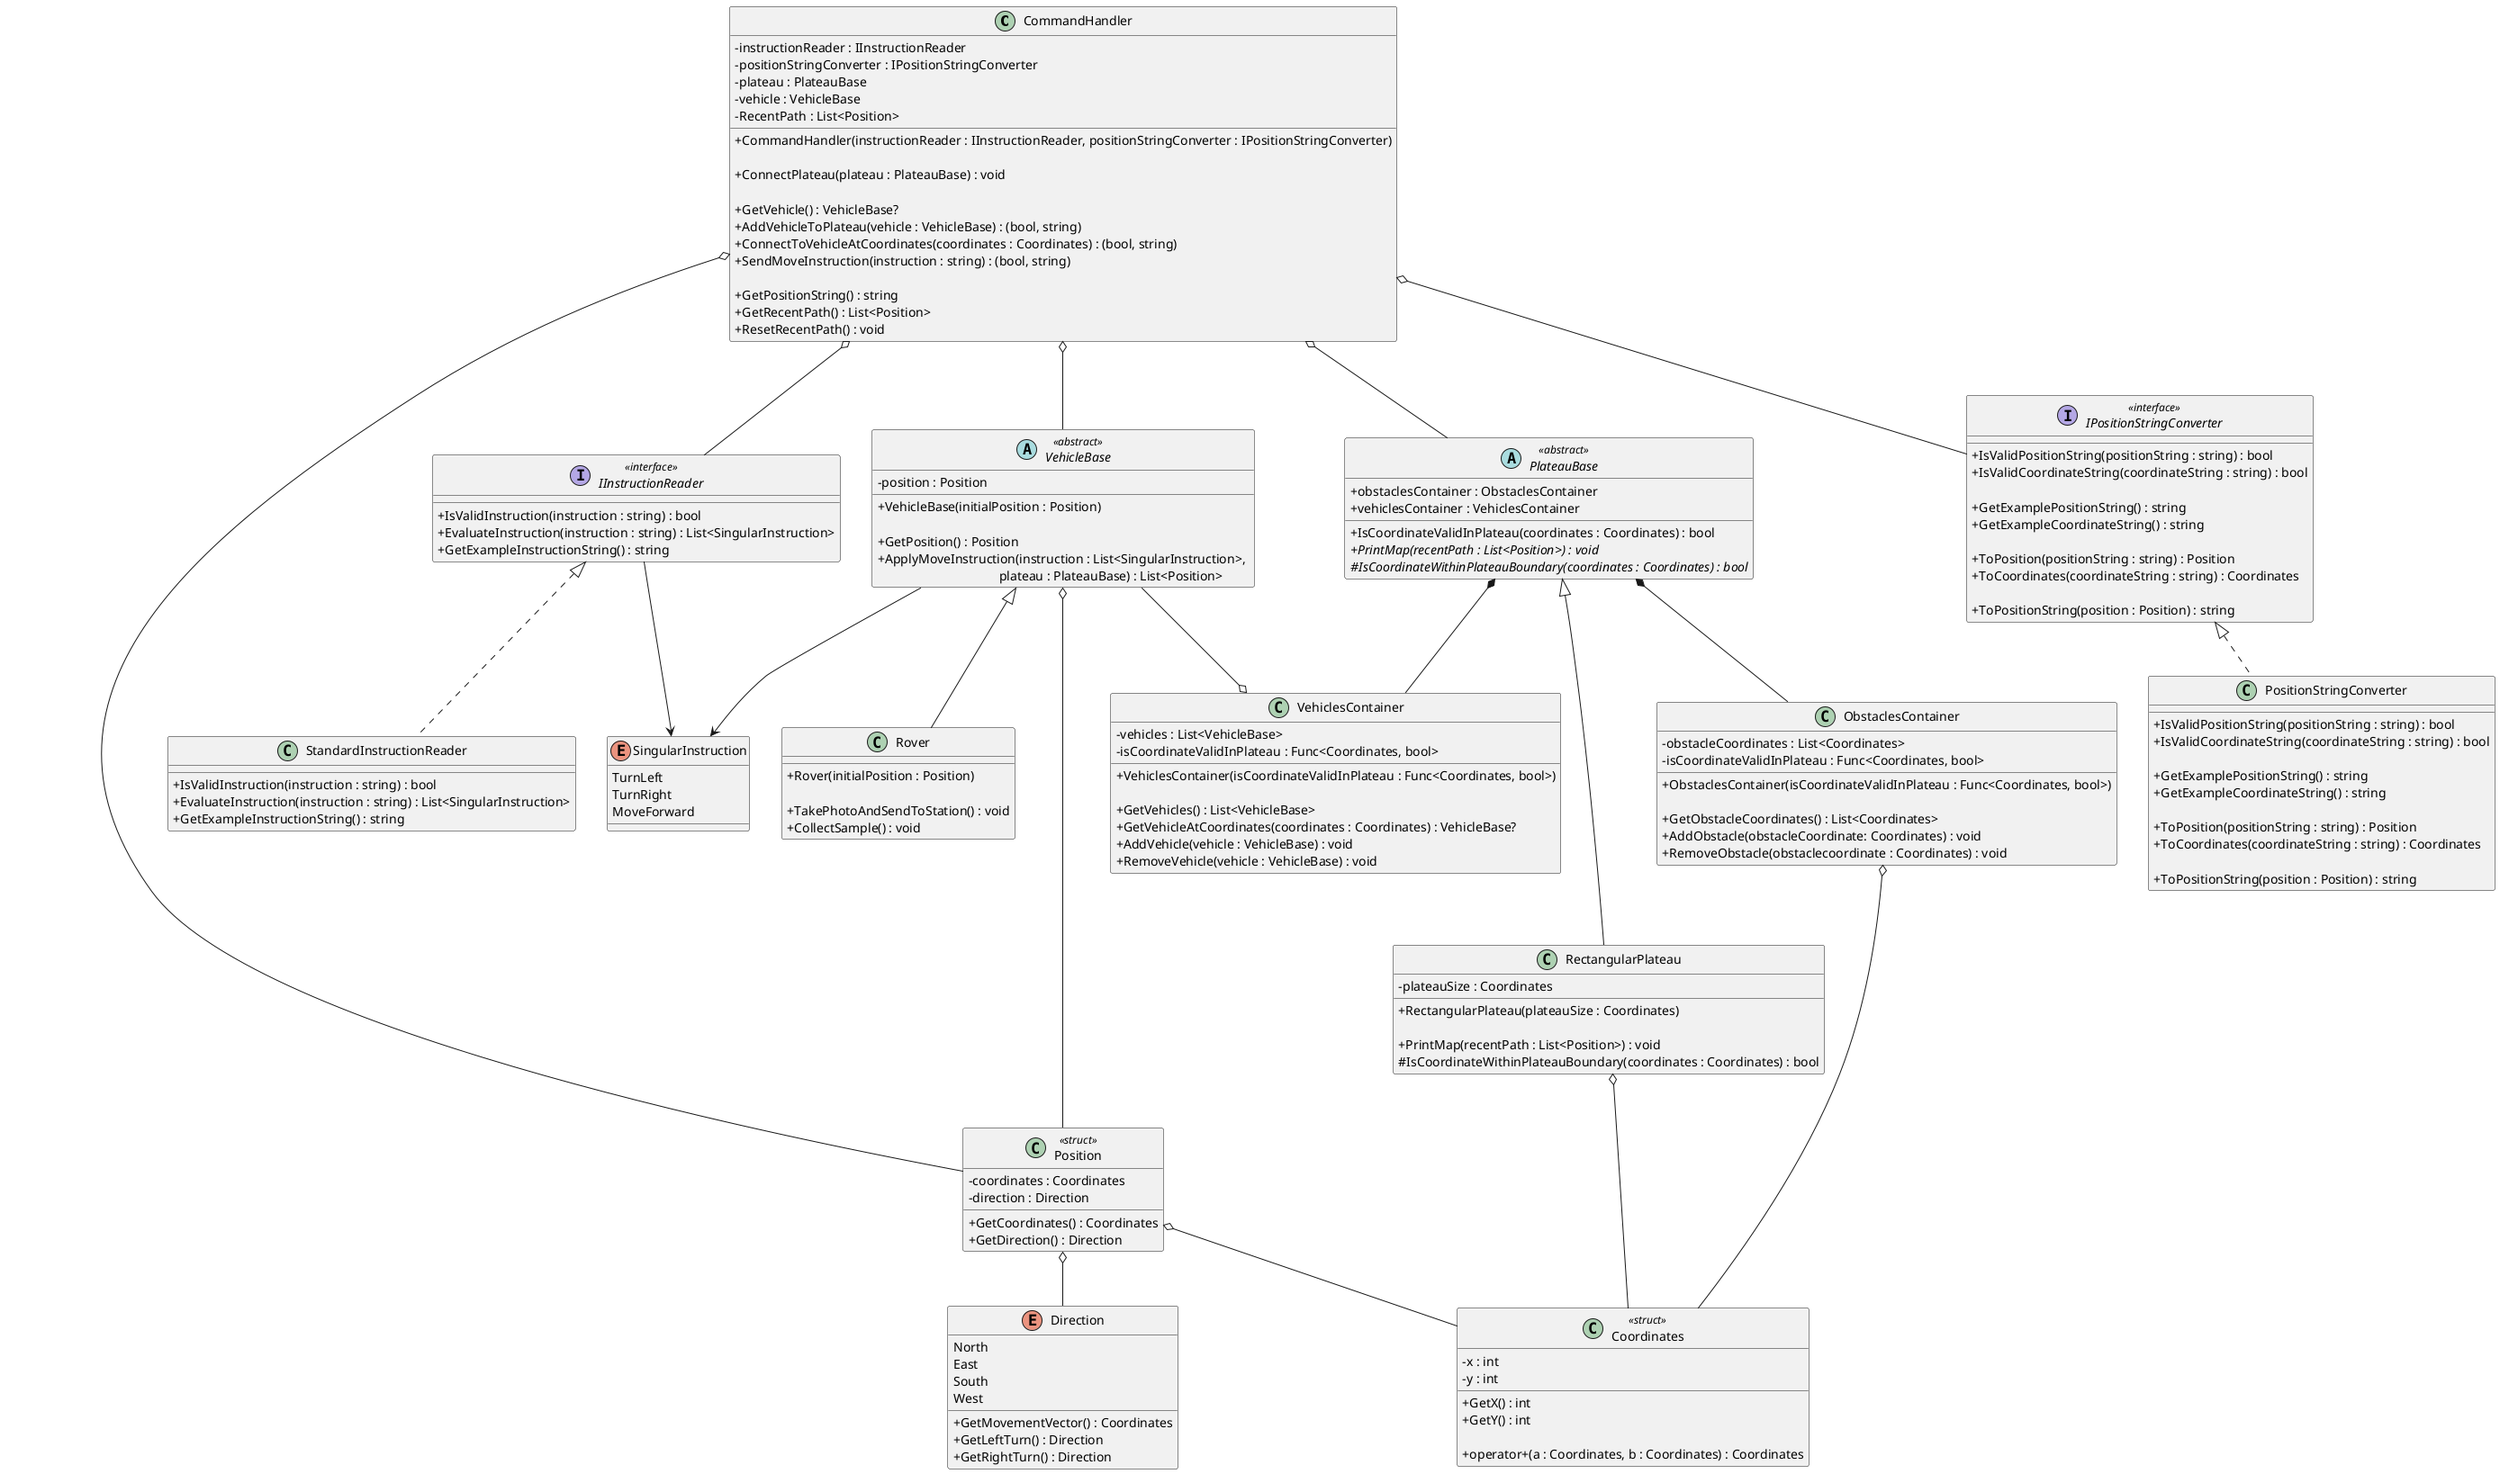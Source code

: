 @startuml "Mars Rover Challenge"
skinparam classAttributeIconSize 0

class CommandHandler
{
  - instructionReader : IInstructionReader
  - positionStringConverter : IPositionStringConverter
  - plateau : PlateauBase
  - vehicle : VehicleBase
  - RecentPath : List<Position>

  + CommandHandler(instructionReader : IInstructionReader, positionStringConverter : IPositionStringConverter)
  
  + ConnectPlateau(plateau : PlateauBase) : void

  + GetVehicle() : VehicleBase?
  + AddVehicleToPlateau(vehicle : VehicleBase) : (bool, string)
  + ConnectToVehicleAtCoordinates(coordinates : Coordinates) : (bool, string)
  + SendMoveInstruction(instruction : string) : (bool, string)

  + GetPositionString() : string
  + GetRecentPath() : List<Position>
  + ResetRecentPath() : void
}

interface IInstructionReader <<interface>>
{
  + IsValidInstruction(instruction : string) : bool
  + EvaluateInstruction(instruction : string) : List<SingularInstruction>
  + GetExampleInstructionString() : string
}

enum SingularInstruction
{
  TurnLeft
  TurnRight
  MoveForward
}

class StandardInstructionReader
{
  + IsValidInstruction(instruction : string) : bool
  + EvaluateInstruction(instruction : string) : List<SingularInstruction>
  + GetExampleInstructionString() : string
}

abstract PlateauBase <<abstract>>
{
  + obstaclesContainer : ObstaclesContainer
  + vehiclesContainer : VehiclesContainer

  + IsCoordinateValidInPlateau(coordinates : Coordinates) : bool
  {abstract} + PrintMap(recentPath : List<Position>) : void
  {abstract} # IsCoordinateWithinPlateauBoundary(coordinates : Coordinates) : bool
}

class ObstaclesContainer
{
  - obstacleCoordinates : List<Coordinates>
  - isCoordinateValidInPlateau : Func<Coordinates, bool>

  + ObstaclesContainer(isCoordinateValidInPlateau : Func<Coordinates, bool>)

  + GetObstacleCoordinates() : List<Coordinates>
  + AddObstacle(obstacleCoordinate: Coordinates) : void
  + RemoveObstacle(obstaclecoordinate : Coordinates) : void
}

class VehiclesContainer
{
  - vehicles : List<VehicleBase>
  - isCoordinateValidInPlateau : Func<Coordinates, bool>

  + VehiclesContainer(isCoordinateValidInPlateau : Func<Coordinates, bool>)

  + GetVehicles() : List<VehicleBase>
  + GetVehicleAtCoordinates(coordinates : Coordinates) : VehicleBase?
  + AddVehicle(vehicle : VehicleBase) : void
  + RemoveVehicle(vehicle : VehicleBase) : void
}

class RectangularPlateau
{
  - plateauSize : Coordinates

  + RectangularPlateau(plateauSize : Coordinates)

  + PrintMap(recentPath : List<Position>) : void
  # IsCoordinateWithinPlateauBoundary(coordinates : Coordinates) : bool
}

class Coordinates <<struct>>
{
  - x : int
  - y : int

  + GetX() : int
  + GetY() : int

  + operator+(a : Coordinates, b : Coordinates) : Coordinates
}

enum Direction
{
  North
  East
  South
  West

  + GetMovementVector() : Coordinates
  + GetLeftTurn() : Direction
  + GetRightTurn() : Direction
}

interface IPositionStringConverter <<interface>>
{
  + IsValidPositionString(positionString : string) : bool
  + IsValidCoordinateString(coordinateString : string) : bool

  + GetExamplePositionString() : string
  + GetExampleCoordinateString() : string

  + ToPosition(positionString : string) : Position
  + ToCoordinates(coordinateString : string) : Coordinates

  + ToPositionString(position : Position) : string
}

class Position <<struct>>
{
  - coordinates : Coordinates
  - direction : Direction

  + GetCoordinates() : Coordinates
  + GetDirection() : Direction
}

class PositionStringConverter
{
  + IsValidPositionString(positionString : string) : bool
  + IsValidCoordinateString(coordinateString : string) : bool

  + GetExamplePositionString() : string
  + GetExampleCoordinateString() : string

  + ToPosition(positionString : string) : Position
  + ToCoordinates(coordinateString : string) : Coordinates

  + ToPositionString(position : Position) : string
}

class Rover
{
  + Rover(initialPosition : Position)

  + TakePhotoAndSendToStation() : void
  + CollectSample() : void
}

abstract VehicleBase <<abstract>>
{
  - position : Position

  + VehicleBase(initialPosition : Position)

  + GetPosition() : Position
  + ApplyMoveInstruction(instruction : List<SingularInstruction>, \n\
                                     plateau : PlateauBase) : List<Position>
}

CommandHandler o-- IInstructionReader
CommandHandler o-- IPositionStringConverter
CommandHandler o-- PlateauBase
CommandHandler o-- VehicleBase
CommandHandler o----- Position

IInstructionReader <|.. StandardInstructionReader 

VehicleBase <|-- Rover
VehicleBase o--- Position

IPositionStringConverter <|.. PositionStringConverter

PlateauBase *-- ObstaclesContainer
PlateauBase *-- VehiclesContainer
PlateauBase <|--- RectangularPlateau

ObstaclesContainer o---- Coordinates
VehiclesContainer o-u- VehicleBase

Position o-- Direction
Position o-- Coordinates

IInstructionReader --> SingularInstruction
VehicleBase --> SingularInstruction

RectangularPlateau o-[norank]- Coordinates

@enduml